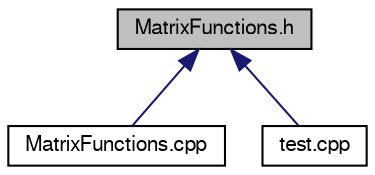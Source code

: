 digraph G
{
  edge [fontname="FreeSans",fontsize=10,labelfontname="FreeSans",labelfontsize=10];
  node [fontname="FreeSans",fontsize=10,shape=record];
  Node1 [label="MatrixFunctions.h",height=0.2,width=0.4,color="black", fillcolor="grey75", style="filled" fontcolor="black"];
  Node1 -> Node2 [dir=back,color="midnightblue",fontsize=10,style="solid"];
  Node2 [label="MatrixFunctions.cpp",height=0.2,width=0.4,color="black", fillcolor="white", style="filled",URL="$_matrix_functions_8cpp.html"];
  Node1 -> Node3 [dir=back,color="midnightblue",fontsize=10,style="solid"];
  Node3 [label="test.cpp",height=0.2,width=0.4,color="black", fillcolor="white", style="filled",URL="$test_8cpp.html"];
}
